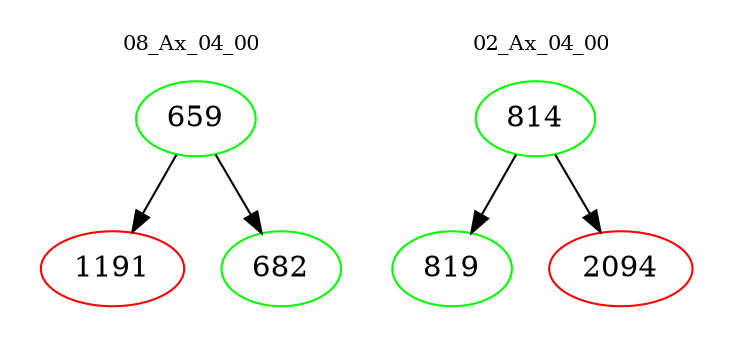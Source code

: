 digraph{
subgraph cluster_0 {
color = white
label = "08_Ax_04_00";
fontsize=10;
T0_659 [label="659", color="green"]
T0_659 -> T0_1191 [color="black"]
T0_1191 [label="1191", color="red"]
T0_659 -> T0_682 [color="black"]
T0_682 [label="682", color="green"]
}
subgraph cluster_1 {
color = white
label = "02_Ax_04_00";
fontsize=10;
T1_814 [label="814", color="green"]
T1_814 -> T1_819 [color="black"]
T1_819 [label="819", color="green"]
T1_814 -> T1_2094 [color="black"]
T1_2094 [label="2094", color="red"]
}
}
